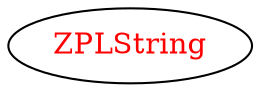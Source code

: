 digraph dependencyGraph {
 concentrate=true;
 ranksep="2.0";
 rankdir="LR"; 
 splines="ortho";
"ZPLString" [fontcolor="red"];
}